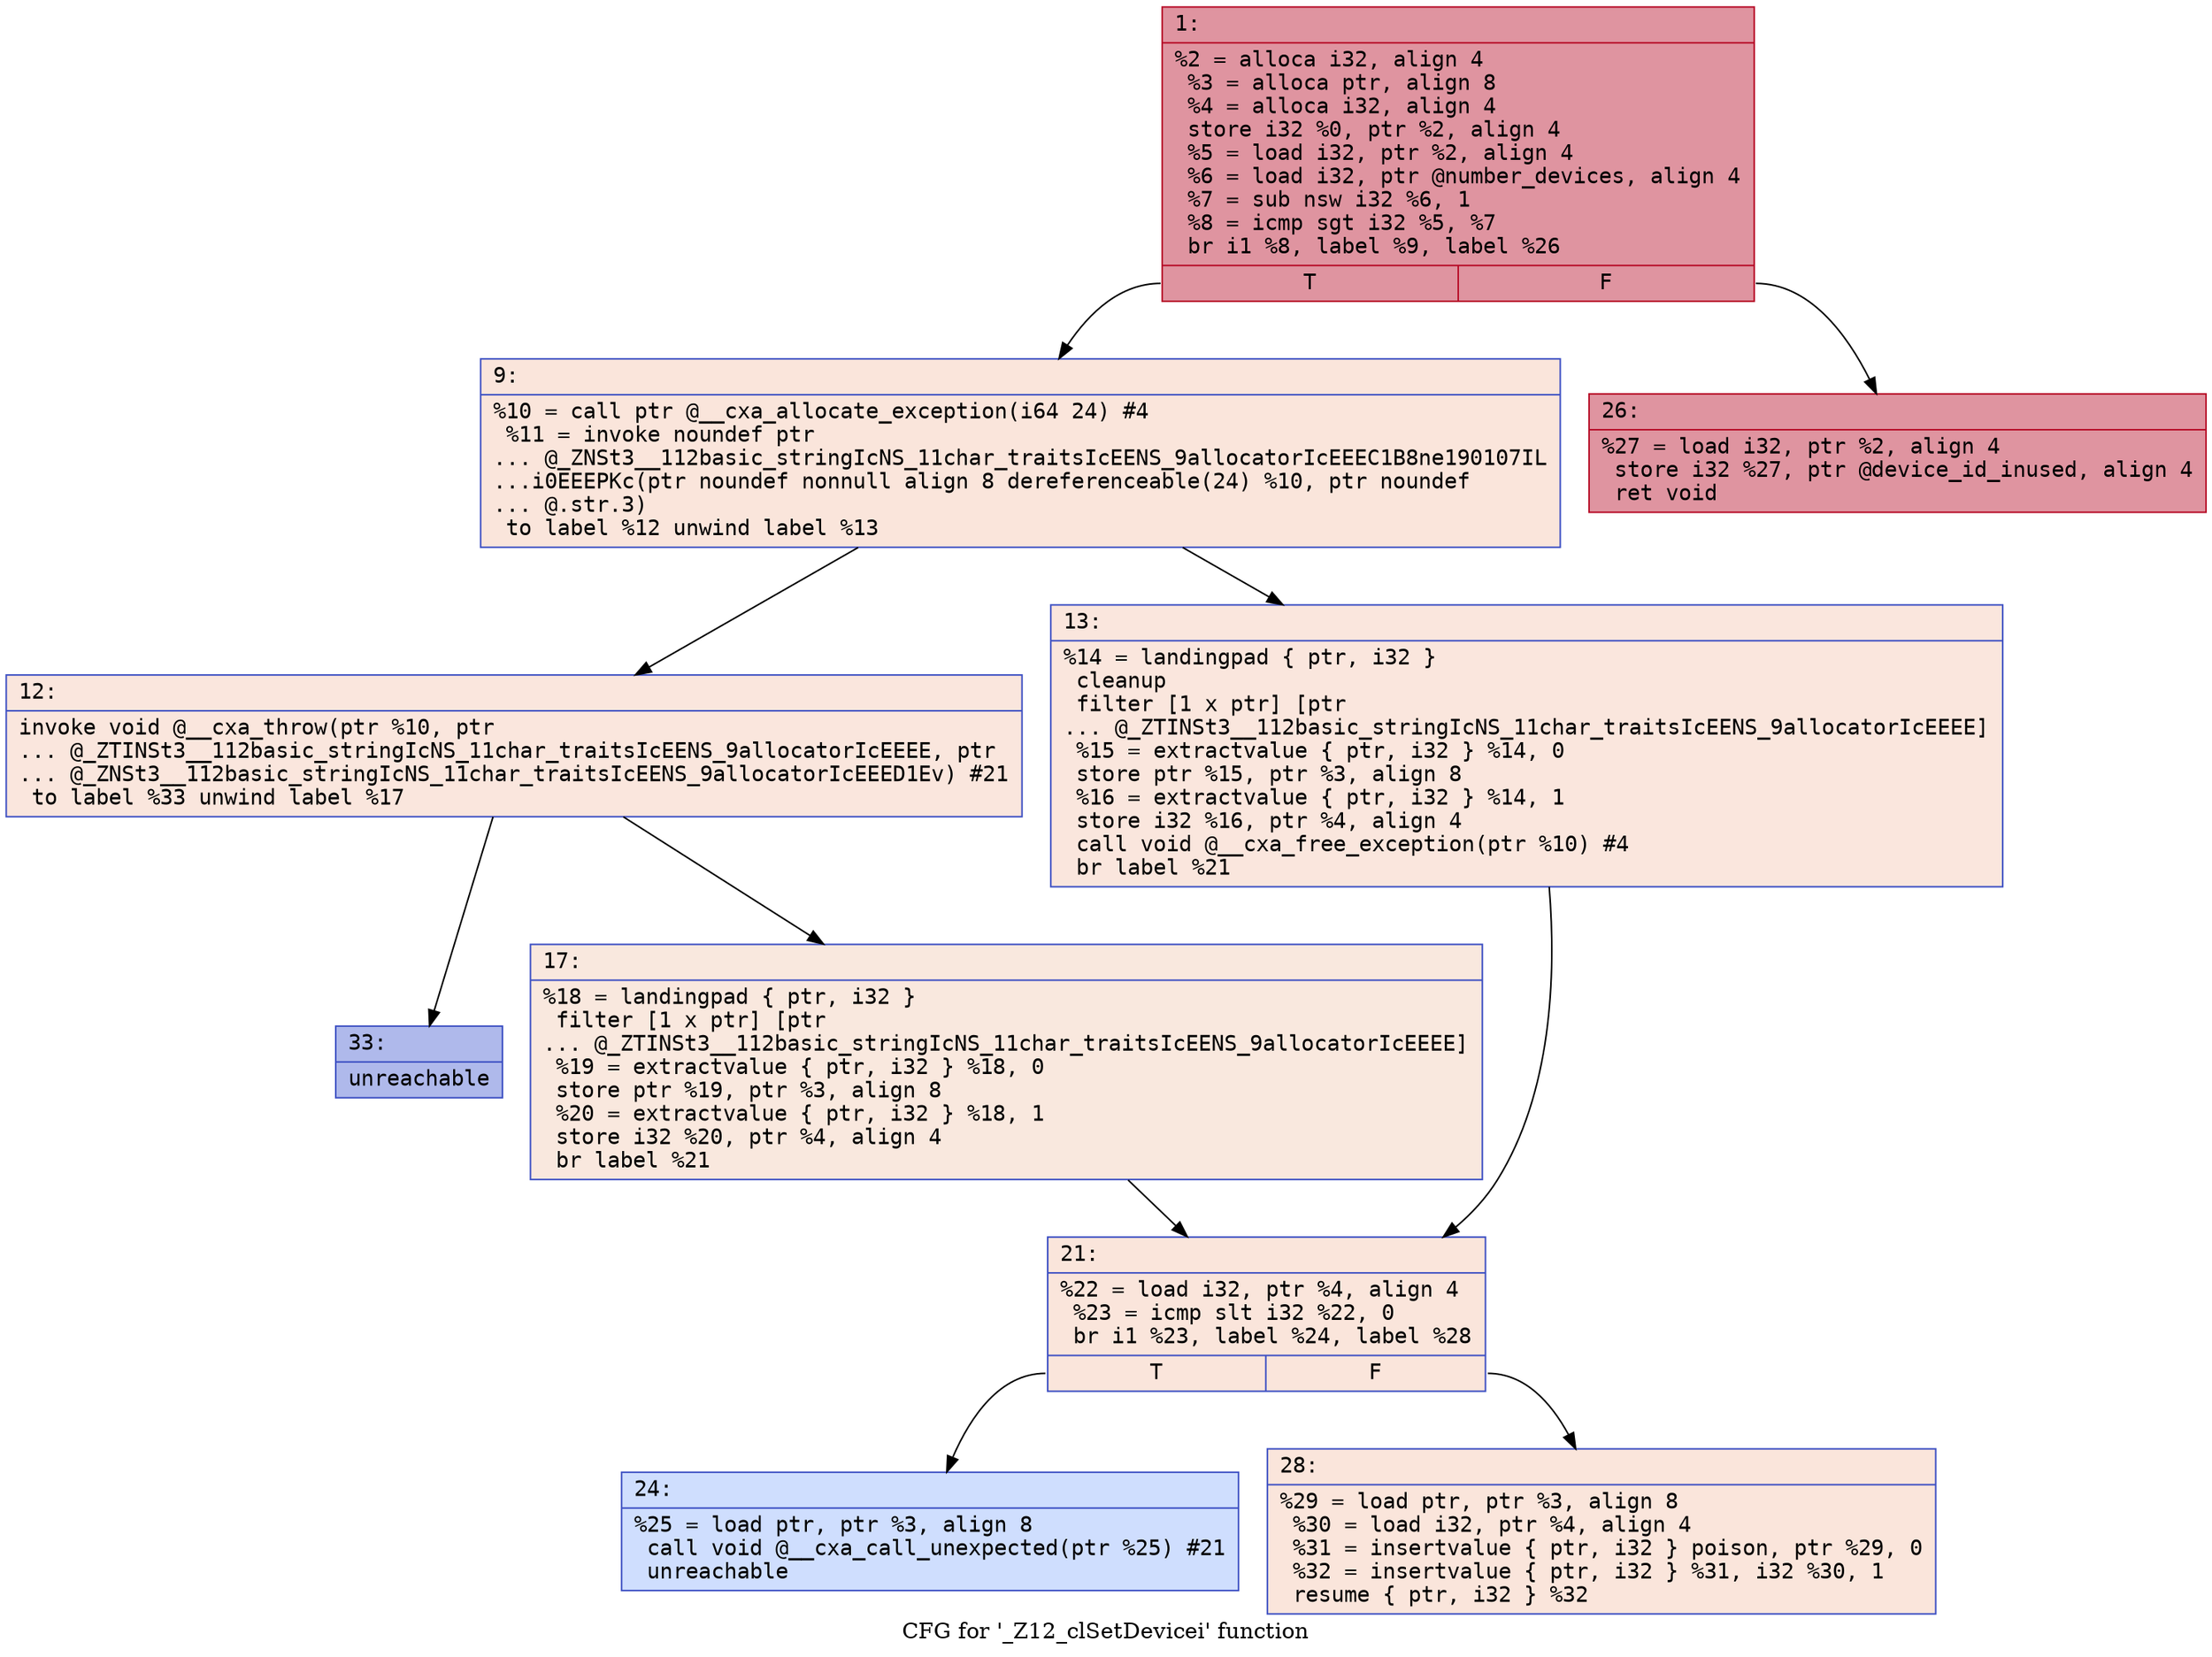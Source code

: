 digraph "CFG for '_Z12_clSetDevicei' function" {
	label="CFG for '_Z12_clSetDevicei' function";

	Node0x600000915fe0 [shape=record,color="#b70d28ff", style=filled, fillcolor="#b70d2870" fontname="Courier",label="{1:\l|  %2 = alloca i32, align 4\l  %3 = alloca ptr, align 8\l  %4 = alloca i32, align 4\l  store i32 %0, ptr %2, align 4\l  %5 = load i32, ptr %2, align 4\l  %6 = load i32, ptr @number_devices, align 4\l  %7 = sub nsw i32 %6, 1\l  %8 = icmp sgt i32 %5, %7\l  br i1 %8, label %9, label %26\l|{<s0>T|<s1>F}}"];
	Node0x600000915fe0:s0 -> Node0x600000916030[tooltip="1 -> 9\nProbability 0.00%" ];
	Node0x600000915fe0:s1 -> Node0x600000916210[tooltip="1 -> 26\nProbability 100.00%" ];
	Node0x600000916030 [shape=record,color="#3d50c3ff", style=filled, fillcolor="#f4c5ad70" fontname="Courier",label="{9:\l|  %10 = call ptr @__cxa_allocate_exception(i64 24) #4\l  %11 = invoke noundef ptr\l... @_ZNSt3__112basic_stringIcNS_11char_traitsIcEENS_9allocatorIcEEEC1B8ne190107IL\l...i0EEEPKc(ptr noundef nonnull align 8 dereferenceable(24) %10, ptr noundef\l... @.str.3)\l          to label %12 unwind label %13\l}"];
	Node0x600000916030 -> Node0x600000916080[tooltip="9 -> 12\nProbability 50.00%" ];
	Node0x600000916030 -> Node0x6000009160d0[tooltip="9 -> 13\nProbability 50.00%" ];
	Node0x600000916080 [shape=record,color="#3d50c3ff", style=filled, fillcolor="#f3c7b170" fontname="Courier",label="{12:\l|  invoke void @__cxa_throw(ptr %10, ptr\l... @_ZTINSt3__112basic_stringIcNS_11char_traitsIcEENS_9allocatorIcEEEE, ptr\l... @_ZNSt3__112basic_stringIcNS_11char_traitsIcEENS_9allocatorIcEEED1Ev) #21\l          to label %33 unwind label %17\l}"];
	Node0x600000916080 -> Node0x6000009162b0[tooltip="12 -> 33\nProbability 0.00%" ];
	Node0x600000916080 -> Node0x600000916120[tooltip="12 -> 17\nProbability 100.00%" ];
	Node0x6000009160d0 [shape=record,color="#3d50c3ff", style=filled, fillcolor="#f3c7b170" fontname="Courier",label="{13:\l|  %14 = landingpad \{ ptr, i32 \}\l          cleanup\l          filter [1 x ptr] [ptr\l... @_ZTINSt3__112basic_stringIcNS_11char_traitsIcEENS_9allocatorIcEEEE]\l  %15 = extractvalue \{ ptr, i32 \} %14, 0\l  store ptr %15, ptr %3, align 8\l  %16 = extractvalue \{ ptr, i32 \} %14, 1\l  store i32 %16, ptr %4, align 4\l  call void @__cxa_free_exception(ptr %10) #4\l  br label %21\l}"];
	Node0x6000009160d0 -> Node0x600000916170[tooltip="13 -> 21\nProbability 100.00%" ];
	Node0x600000916120 [shape=record,color="#3d50c3ff", style=filled, fillcolor="#f2cab570" fontname="Courier",label="{17:\l|  %18 = landingpad \{ ptr, i32 \}\l          filter [1 x ptr] [ptr\l... @_ZTINSt3__112basic_stringIcNS_11char_traitsIcEENS_9allocatorIcEEEE]\l  %19 = extractvalue \{ ptr, i32 \} %18, 0\l  store ptr %19, ptr %3, align 8\l  %20 = extractvalue \{ ptr, i32 \} %18, 1\l  store i32 %20, ptr %4, align 4\l  br label %21\l}"];
	Node0x600000916120 -> Node0x600000916170[tooltip="17 -> 21\nProbability 100.00%" ];
	Node0x600000916170 [shape=record,color="#3d50c3ff", style=filled, fillcolor="#f4c5ad70" fontname="Courier",label="{21:\l|  %22 = load i32, ptr %4, align 4\l  %23 = icmp slt i32 %22, 0\l  br i1 %23, label %24, label %28\l|{<s0>T|<s1>F}}"];
	Node0x600000916170:s0 -> Node0x6000009161c0[tooltip="21 -> 24\nProbability 0.00%" ];
	Node0x600000916170:s1 -> Node0x600000916260[tooltip="21 -> 28\nProbability 100.00%" ];
	Node0x6000009161c0 [shape=record,color="#3d50c3ff", style=filled, fillcolor="#93b5fe70" fontname="Courier",label="{24:\l|  %25 = load ptr, ptr %3, align 8\l  call void @__cxa_call_unexpected(ptr %25) #21\l  unreachable\l}"];
	Node0x600000916210 [shape=record,color="#b70d28ff", style=filled, fillcolor="#b70d2870" fontname="Courier",label="{26:\l|  %27 = load i32, ptr %2, align 4\l  store i32 %27, ptr @device_id_inused, align 4\l  ret void\l}"];
	Node0x600000916260 [shape=record,color="#3d50c3ff", style=filled, fillcolor="#f4c5ad70" fontname="Courier",label="{28:\l|  %29 = load ptr, ptr %3, align 8\l  %30 = load i32, ptr %4, align 4\l  %31 = insertvalue \{ ptr, i32 \} poison, ptr %29, 0\l  %32 = insertvalue \{ ptr, i32 \} %31, i32 %30, 1\l  resume \{ ptr, i32 \} %32\l}"];
	Node0x6000009162b0 [shape=record,color="#3d50c3ff", style=filled, fillcolor="#4961d270" fontname="Courier",label="{33:\l|  unreachable\l}"];
}
